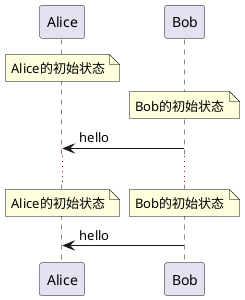 @startuml

' 在同一级对齐多个备注 [/]
' 使用/可以在同一级对齐多个备注:
' 没有/（默认情况下，备注不是对齐的。）
note over Alice : Alice的初始状态
note over Bob : Bob的初始状态
Bob -> Alice : hello
...

' with /(the notes are aligned)
note over Alice : Alice的初始状态
/ note over Bob : Bob的初始状态
Bob -> Alice : hello

@enduml
